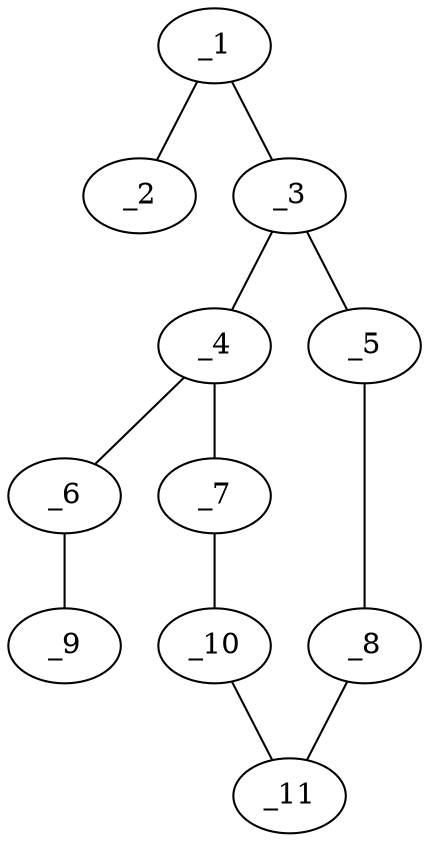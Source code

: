 graph molid269613 {
	_1	 [charge=0,
		chem=1,
		symbol="C  ",
		x="5.1906",
		y="0.6706"];
	_2	 [charge=0,
		chem=4,
		symbol="N  ",
		x="6.1906",
		y="0.6706"];
	_1 -- _2	 [valence=3];
	_3	 [charge=0,
		chem=1,
		symbol="C  ",
		x="4.1906",
		y="0.6706"];
	_1 -- _3	 [valence=1];
	_4	 [charge=0,
		chem=1,
		symbol="C  ",
		x="3.7568",
		y="-0.2304"];
	_3 -- _4	 [valence=2];
	_5	 [charge=0,
		chem=5,
		symbol="S  ",
		x="3.7568",
		y="1.5715"];
	_3 -- _5	 [valence=1];
	_6	 [charge=0,
		chem=1,
		symbol="C  ",
		x="4.3803",
		y="-1.0122"];
	_4 -- _6	 [valence=1];
	_7	 [charge=0,
		chem=5,
		symbol="S  ",
		x="2.7818",
		y="-0.4529"];
	_4 -- _7	 [valence=1];
	_8	 [charge=0,
		chem=1,
		symbol="C  ",
		x="2.7818",
		y="1.7941"];
	_5 -- _8	 [valence=1];
	_9	 [charge=0,
		chem=4,
		symbol="N  ",
		x="5.0037",
		y="-1.7941"];
	_6 -- _9	 [valence=3];
	_10	 [charge=0,
		chem=1,
		symbol="C  ",
		x=2,
		y="0.1706"];
	_7 -- _10	 [valence=1];
	_11	 [charge=0,
		chem=1,
		symbol="C  ",
		x=2,
		y="1.1706"];
	_8 -- _11	 [valence=1];
	_10 -- _11	 [valence=1];
}
